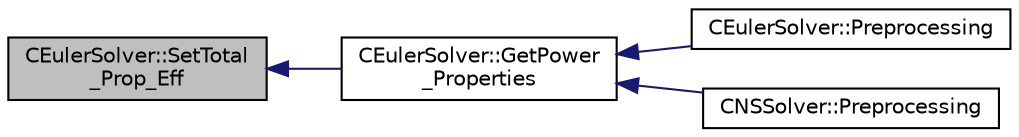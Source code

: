 digraph "CEulerSolver::SetTotal_Prop_Eff"
{
  edge [fontname="Helvetica",fontsize="10",labelfontname="Helvetica",labelfontsize="10"];
  node [fontname="Helvetica",fontsize="10",shape=record];
  rankdir="LR";
  Node3958 [label="CEulerSolver::SetTotal\l_Prop_Eff",height=0.2,width=0.4,color="black", fillcolor="grey75", style="filled", fontcolor="black"];
  Node3958 -> Node3959 [dir="back",color="midnightblue",fontsize="10",style="solid",fontname="Helvetica"];
  Node3959 [label="CEulerSolver::GetPower\l_Properties",height=0.2,width=0.4,color="black", fillcolor="white", style="filled",URL="$class_c_euler_solver.html#ad8b538a82e5a7a7e3903ec29954b1d07",tooltip="Compute the Fan face Mach number. "];
  Node3959 -> Node3960 [dir="back",color="midnightblue",fontsize="10",style="solid",fontname="Helvetica"];
  Node3960 [label="CEulerSolver::Preprocessing",height=0.2,width=0.4,color="black", fillcolor="white", style="filled",URL="$class_c_euler_solver.html#a8b89e1bfce33284c2d8f5f00f82f3f3f",tooltip="Compute primitive variables and their gradients. "];
  Node3959 -> Node3961 [dir="back",color="midnightblue",fontsize="10",style="solid",fontname="Helvetica"];
  Node3961 [label="CNSSolver::Preprocessing",height=0.2,width=0.4,color="black", fillcolor="white", style="filled",URL="$class_c_n_s_solver.html#a028c83d18cf8520dff2f9628d8a04e4b",tooltip="Restart residual and compute gradients. "];
}
